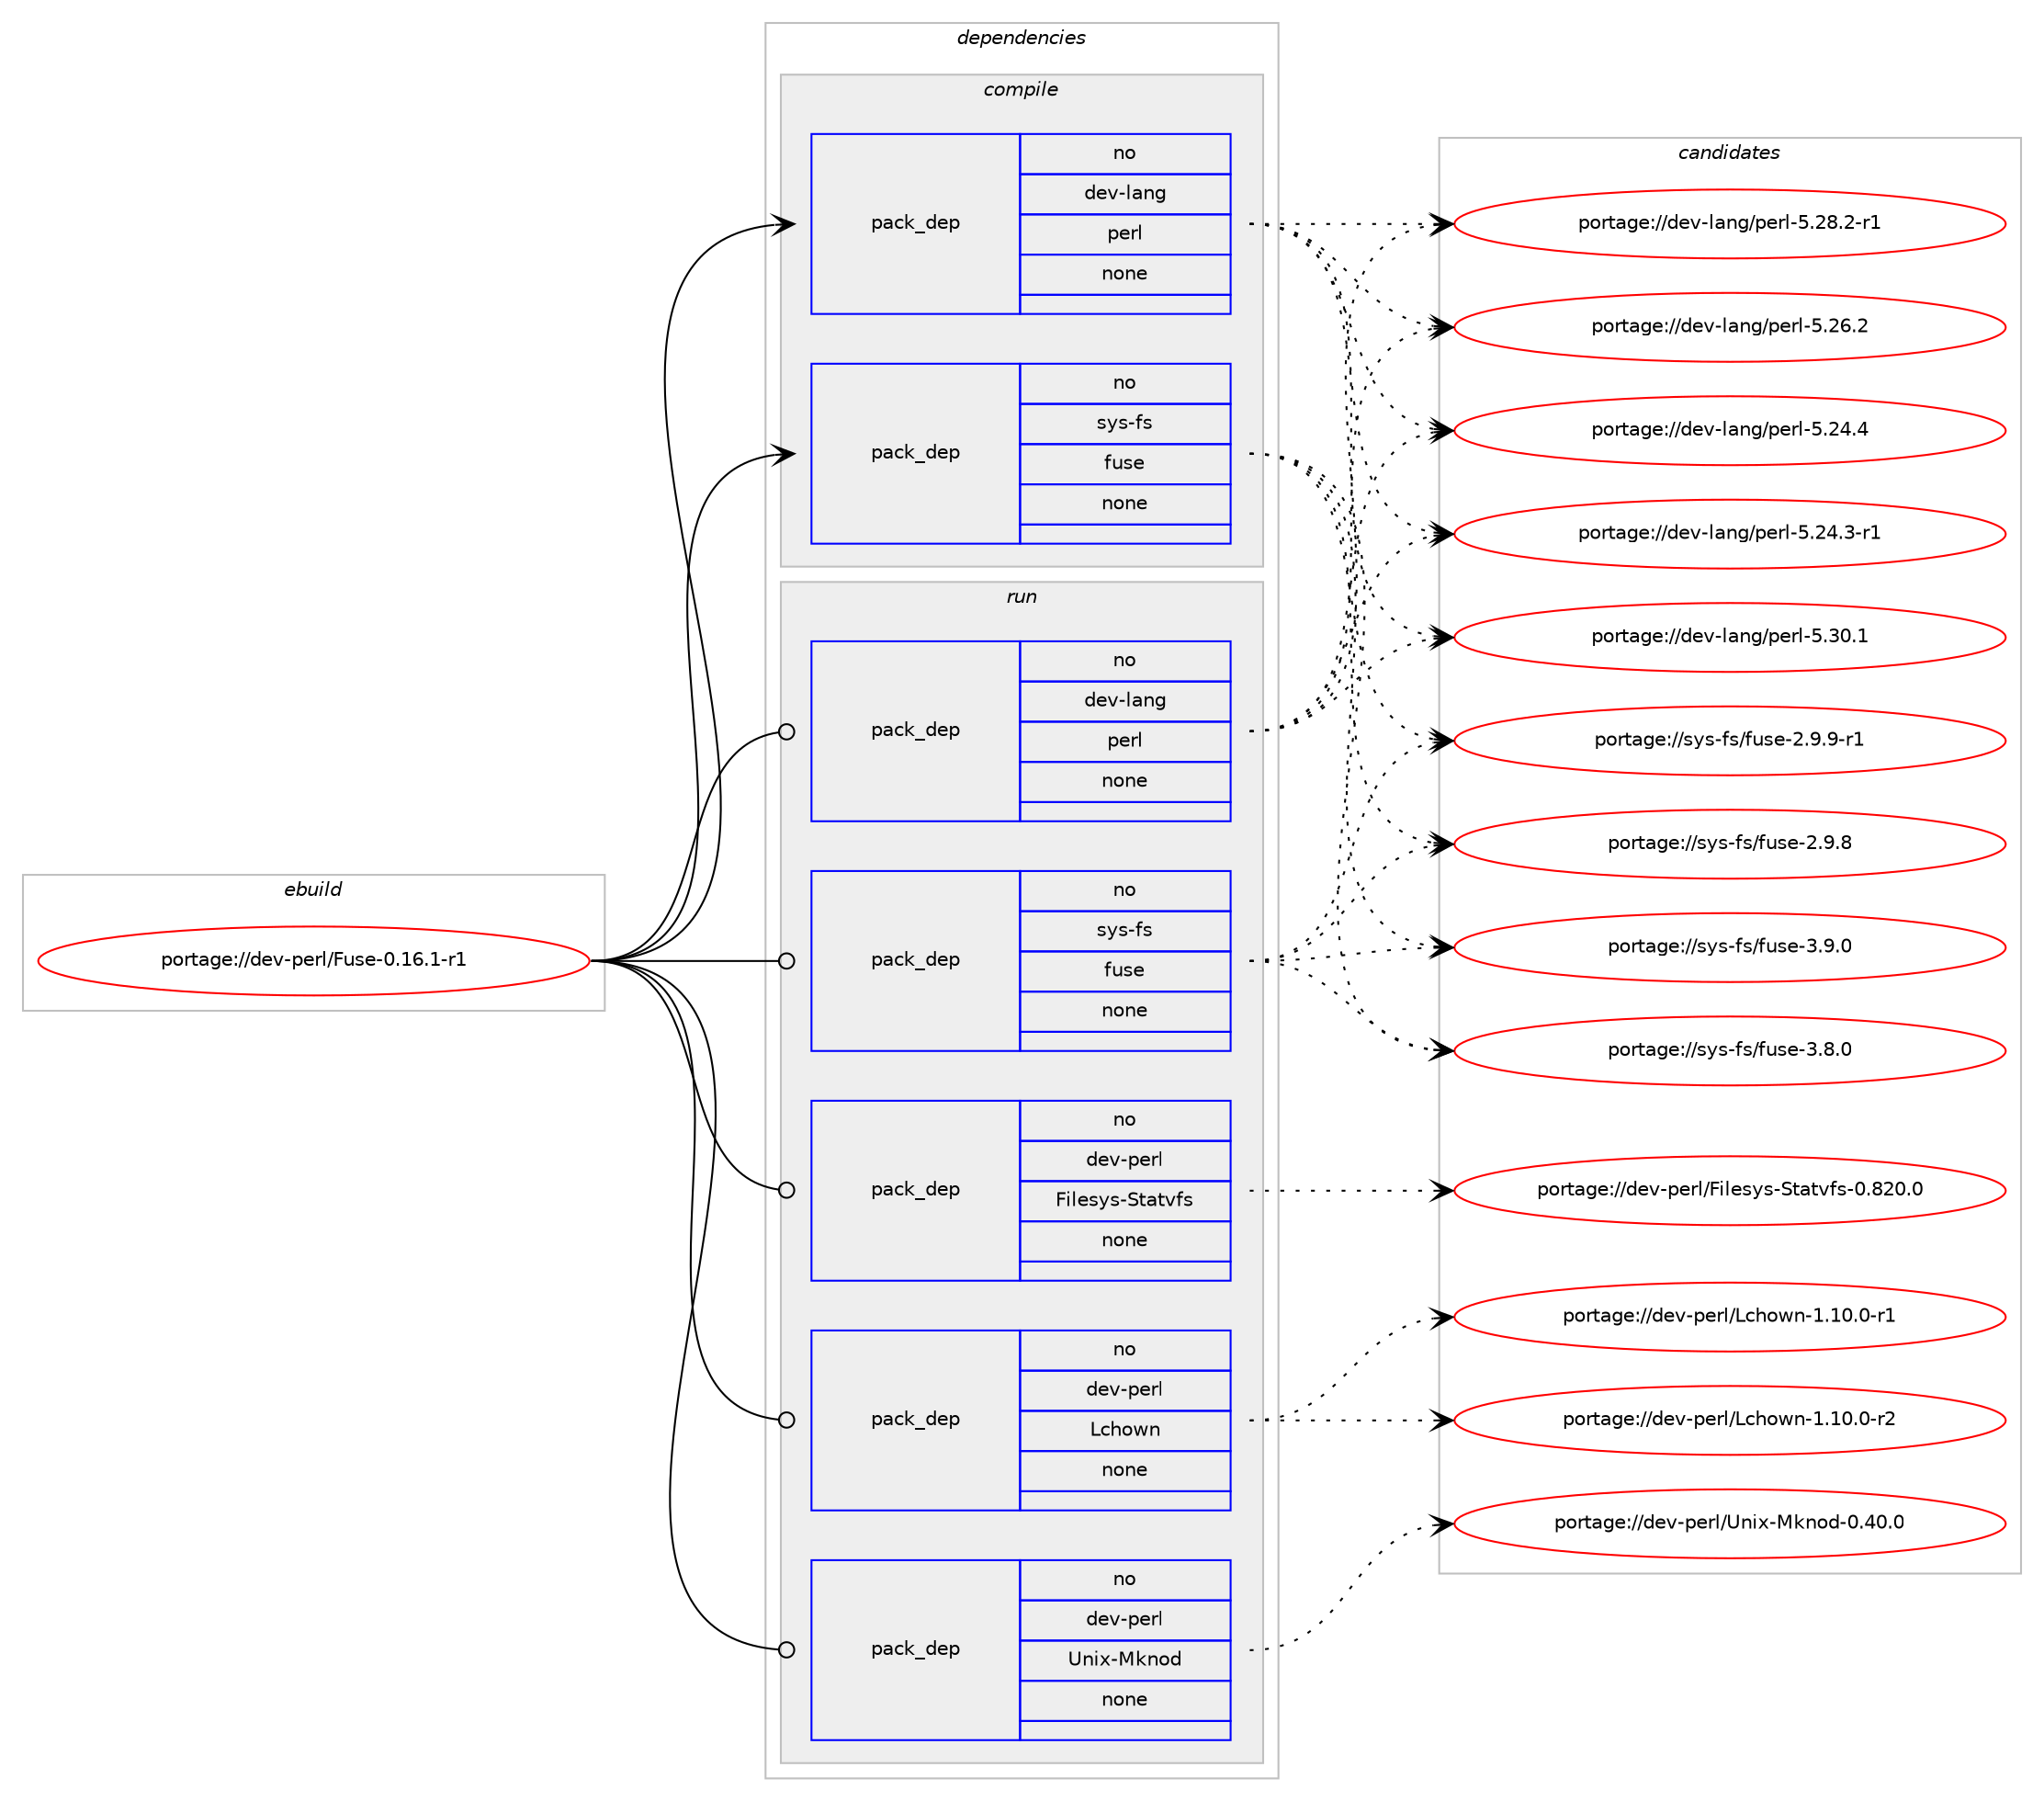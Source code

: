 digraph prolog {

# *************
# Graph options
# *************

newrank=true;
concentrate=true;
compound=true;
graph [rankdir=LR,fontname=Helvetica,fontsize=10,ranksep=1.5];#, ranksep=2.5, nodesep=0.2];
edge  [arrowhead=vee];
node  [fontname=Helvetica,fontsize=10];

# **********
# The ebuild
# **********

subgraph cluster_leftcol {
color=gray;
rank=same;
label=<<i>ebuild</i>>;
id [label="portage://dev-perl/Fuse-0.16.1-r1", color=red, width=4, href="../dev-perl/Fuse-0.16.1-r1.svg"];
}

# ****************
# The dependencies
# ****************

subgraph cluster_midcol {
color=gray;
label=<<i>dependencies</i>>;
subgraph cluster_compile {
fillcolor="#eeeeee";
style=filled;
label=<<i>compile</i>>;
subgraph pack366218 {
dependency493541 [label=<<TABLE BORDER="0" CELLBORDER="1" CELLSPACING="0" CELLPADDING="4" WIDTH="220"><TR><TD ROWSPAN="6" CELLPADDING="30">pack_dep</TD></TR><TR><TD WIDTH="110">no</TD></TR><TR><TD>dev-lang</TD></TR><TR><TD>perl</TD></TR><TR><TD>none</TD></TR><TR><TD></TD></TR></TABLE>>, shape=none, color=blue];
}
id:e -> dependency493541:w [weight=20,style="solid",arrowhead="vee"];
subgraph pack366219 {
dependency493542 [label=<<TABLE BORDER="0" CELLBORDER="1" CELLSPACING="0" CELLPADDING="4" WIDTH="220"><TR><TD ROWSPAN="6" CELLPADDING="30">pack_dep</TD></TR><TR><TD WIDTH="110">no</TD></TR><TR><TD>sys-fs</TD></TR><TR><TD>fuse</TD></TR><TR><TD>none</TD></TR><TR><TD></TD></TR></TABLE>>, shape=none, color=blue];
}
id:e -> dependency493542:w [weight=20,style="solid",arrowhead="vee"];
}
subgraph cluster_compileandrun {
fillcolor="#eeeeee";
style=filled;
label=<<i>compile and run</i>>;
}
subgraph cluster_run {
fillcolor="#eeeeee";
style=filled;
label=<<i>run</i>>;
subgraph pack366220 {
dependency493543 [label=<<TABLE BORDER="0" CELLBORDER="1" CELLSPACING="0" CELLPADDING="4" WIDTH="220"><TR><TD ROWSPAN="6" CELLPADDING="30">pack_dep</TD></TR><TR><TD WIDTH="110">no</TD></TR><TR><TD>dev-lang</TD></TR><TR><TD>perl</TD></TR><TR><TD>none</TD></TR><TR><TD></TD></TR></TABLE>>, shape=none, color=blue];
}
id:e -> dependency493543:w [weight=20,style="solid",arrowhead="odot"];
subgraph pack366221 {
dependency493544 [label=<<TABLE BORDER="0" CELLBORDER="1" CELLSPACING="0" CELLPADDING="4" WIDTH="220"><TR><TD ROWSPAN="6" CELLPADDING="30">pack_dep</TD></TR><TR><TD WIDTH="110">no</TD></TR><TR><TD>dev-perl</TD></TR><TR><TD>Filesys-Statvfs</TD></TR><TR><TD>none</TD></TR><TR><TD></TD></TR></TABLE>>, shape=none, color=blue];
}
id:e -> dependency493544:w [weight=20,style="solid",arrowhead="odot"];
subgraph pack366222 {
dependency493545 [label=<<TABLE BORDER="0" CELLBORDER="1" CELLSPACING="0" CELLPADDING="4" WIDTH="220"><TR><TD ROWSPAN="6" CELLPADDING="30">pack_dep</TD></TR><TR><TD WIDTH="110">no</TD></TR><TR><TD>dev-perl</TD></TR><TR><TD>Lchown</TD></TR><TR><TD>none</TD></TR><TR><TD></TD></TR></TABLE>>, shape=none, color=blue];
}
id:e -> dependency493545:w [weight=20,style="solid",arrowhead="odot"];
subgraph pack366223 {
dependency493546 [label=<<TABLE BORDER="0" CELLBORDER="1" CELLSPACING="0" CELLPADDING="4" WIDTH="220"><TR><TD ROWSPAN="6" CELLPADDING="30">pack_dep</TD></TR><TR><TD WIDTH="110">no</TD></TR><TR><TD>dev-perl</TD></TR><TR><TD>Unix-Mknod</TD></TR><TR><TD>none</TD></TR><TR><TD></TD></TR></TABLE>>, shape=none, color=blue];
}
id:e -> dependency493546:w [weight=20,style="solid",arrowhead="odot"];
subgraph pack366224 {
dependency493547 [label=<<TABLE BORDER="0" CELLBORDER="1" CELLSPACING="0" CELLPADDING="4" WIDTH="220"><TR><TD ROWSPAN="6" CELLPADDING="30">pack_dep</TD></TR><TR><TD WIDTH="110">no</TD></TR><TR><TD>sys-fs</TD></TR><TR><TD>fuse</TD></TR><TR><TD>none</TD></TR><TR><TD></TD></TR></TABLE>>, shape=none, color=blue];
}
id:e -> dependency493547:w [weight=20,style="solid",arrowhead="odot"];
}
}

# **************
# The candidates
# **************

subgraph cluster_choices {
rank=same;
color=gray;
label=<<i>candidates</i>>;

subgraph choice366218 {
color=black;
nodesep=1;
choice10010111845108971101034711210111410845534651484649 [label="portage://dev-lang/perl-5.30.1", color=red, width=4,href="../dev-lang/perl-5.30.1.svg"];
choice100101118451089711010347112101114108455346505646504511449 [label="portage://dev-lang/perl-5.28.2-r1", color=red, width=4,href="../dev-lang/perl-5.28.2-r1.svg"];
choice10010111845108971101034711210111410845534650544650 [label="portage://dev-lang/perl-5.26.2", color=red, width=4,href="../dev-lang/perl-5.26.2.svg"];
choice10010111845108971101034711210111410845534650524652 [label="portage://dev-lang/perl-5.24.4", color=red, width=4,href="../dev-lang/perl-5.24.4.svg"];
choice100101118451089711010347112101114108455346505246514511449 [label="portage://dev-lang/perl-5.24.3-r1", color=red, width=4,href="../dev-lang/perl-5.24.3-r1.svg"];
dependency493541:e -> choice10010111845108971101034711210111410845534651484649:w [style=dotted,weight="100"];
dependency493541:e -> choice100101118451089711010347112101114108455346505646504511449:w [style=dotted,weight="100"];
dependency493541:e -> choice10010111845108971101034711210111410845534650544650:w [style=dotted,weight="100"];
dependency493541:e -> choice10010111845108971101034711210111410845534650524652:w [style=dotted,weight="100"];
dependency493541:e -> choice100101118451089711010347112101114108455346505246514511449:w [style=dotted,weight="100"];
}
subgraph choice366219 {
color=black;
nodesep=1;
choice1151211154510211547102117115101455146574648 [label="portage://sys-fs/fuse-3.9.0", color=red, width=4,href="../sys-fs/fuse-3.9.0.svg"];
choice1151211154510211547102117115101455146564648 [label="portage://sys-fs/fuse-3.8.0", color=red, width=4,href="../sys-fs/fuse-3.8.0.svg"];
choice11512111545102115471021171151014550465746574511449 [label="portage://sys-fs/fuse-2.9.9-r1", color=red, width=4,href="../sys-fs/fuse-2.9.9-r1.svg"];
choice1151211154510211547102117115101455046574656 [label="portage://sys-fs/fuse-2.9.8", color=red, width=4,href="../sys-fs/fuse-2.9.8.svg"];
dependency493542:e -> choice1151211154510211547102117115101455146574648:w [style=dotted,weight="100"];
dependency493542:e -> choice1151211154510211547102117115101455146564648:w [style=dotted,weight="100"];
dependency493542:e -> choice11512111545102115471021171151014550465746574511449:w [style=dotted,weight="100"];
dependency493542:e -> choice1151211154510211547102117115101455046574656:w [style=dotted,weight="100"];
}
subgraph choice366220 {
color=black;
nodesep=1;
choice10010111845108971101034711210111410845534651484649 [label="portage://dev-lang/perl-5.30.1", color=red, width=4,href="../dev-lang/perl-5.30.1.svg"];
choice100101118451089711010347112101114108455346505646504511449 [label="portage://dev-lang/perl-5.28.2-r1", color=red, width=4,href="../dev-lang/perl-5.28.2-r1.svg"];
choice10010111845108971101034711210111410845534650544650 [label="portage://dev-lang/perl-5.26.2", color=red, width=4,href="../dev-lang/perl-5.26.2.svg"];
choice10010111845108971101034711210111410845534650524652 [label="portage://dev-lang/perl-5.24.4", color=red, width=4,href="../dev-lang/perl-5.24.4.svg"];
choice100101118451089711010347112101114108455346505246514511449 [label="portage://dev-lang/perl-5.24.3-r1", color=red, width=4,href="../dev-lang/perl-5.24.3-r1.svg"];
dependency493543:e -> choice10010111845108971101034711210111410845534651484649:w [style=dotted,weight="100"];
dependency493543:e -> choice100101118451089711010347112101114108455346505646504511449:w [style=dotted,weight="100"];
dependency493543:e -> choice10010111845108971101034711210111410845534650544650:w [style=dotted,weight="100"];
dependency493543:e -> choice10010111845108971101034711210111410845534650524652:w [style=dotted,weight="100"];
dependency493543:e -> choice100101118451089711010347112101114108455346505246514511449:w [style=dotted,weight="100"];
}
subgraph choice366221 {
color=black;
nodesep=1;
choice1001011184511210111410847701051081011151211154583116971161181021154548465650484648 [label="portage://dev-perl/Filesys-Statvfs-0.820.0", color=red, width=4,href="../dev-perl/Filesys-Statvfs-0.820.0.svg"];
dependency493544:e -> choice1001011184511210111410847701051081011151211154583116971161181021154548465650484648:w [style=dotted,weight="100"];
}
subgraph choice366222 {
color=black;
nodesep=1;
choice10010111845112101114108477699104111119110454946494846484511450 [label="portage://dev-perl/Lchown-1.10.0-r2", color=red, width=4,href="../dev-perl/Lchown-1.10.0-r2.svg"];
choice10010111845112101114108477699104111119110454946494846484511449 [label="portage://dev-perl/Lchown-1.10.0-r1", color=red, width=4,href="../dev-perl/Lchown-1.10.0-r1.svg"];
dependency493545:e -> choice10010111845112101114108477699104111119110454946494846484511450:w [style=dotted,weight="100"];
dependency493545:e -> choice10010111845112101114108477699104111119110454946494846484511449:w [style=dotted,weight="100"];
}
subgraph choice366223 {
color=black;
nodesep=1;
choice100101118451121011141084785110105120457710711011110045484652484648 [label="portage://dev-perl/Unix-Mknod-0.40.0", color=red, width=4,href="../dev-perl/Unix-Mknod-0.40.0.svg"];
dependency493546:e -> choice100101118451121011141084785110105120457710711011110045484652484648:w [style=dotted,weight="100"];
}
subgraph choice366224 {
color=black;
nodesep=1;
choice1151211154510211547102117115101455146574648 [label="portage://sys-fs/fuse-3.9.0", color=red, width=4,href="../sys-fs/fuse-3.9.0.svg"];
choice1151211154510211547102117115101455146564648 [label="portage://sys-fs/fuse-3.8.0", color=red, width=4,href="../sys-fs/fuse-3.8.0.svg"];
choice11512111545102115471021171151014550465746574511449 [label="portage://sys-fs/fuse-2.9.9-r1", color=red, width=4,href="../sys-fs/fuse-2.9.9-r1.svg"];
choice1151211154510211547102117115101455046574656 [label="portage://sys-fs/fuse-2.9.8", color=red, width=4,href="../sys-fs/fuse-2.9.8.svg"];
dependency493547:e -> choice1151211154510211547102117115101455146574648:w [style=dotted,weight="100"];
dependency493547:e -> choice1151211154510211547102117115101455146564648:w [style=dotted,weight="100"];
dependency493547:e -> choice11512111545102115471021171151014550465746574511449:w [style=dotted,weight="100"];
dependency493547:e -> choice1151211154510211547102117115101455046574656:w [style=dotted,weight="100"];
}
}

}
